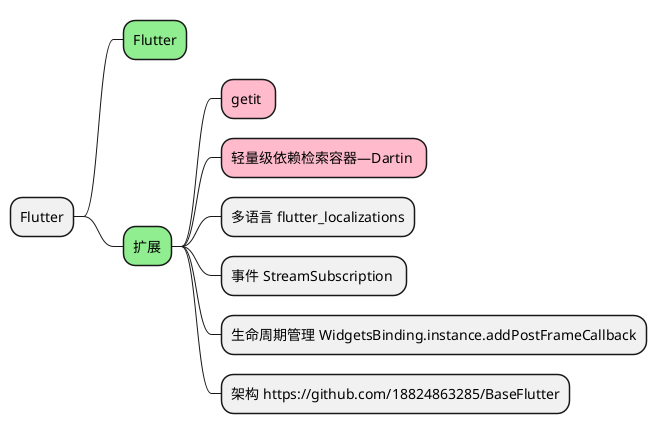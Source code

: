 @startmindmap
<style>
mindmapDiagram {
  .green {
    BackgroundColor lightgreen
  }
  .rose {
    BackgroundColor #FFBBCC
  }
  .your_style_name {
    BackgroundColor lightblue
  }
}
</style>
+ Flutter
++ Flutter<<green>>
++ 扩展<<green>>
+++ getit <<rose>>
+++ 轻量级依赖检索容器—Dartin <<rose>>
+++ 多语言 flutter_localizations
+++ 事件 StreamSubscription 
+++ 生命周期管理 WidgetsBinding.instance.addPostFrameCallback
+++ 架构 https://github.com/18824863285/BaseFlutter

@endmindmap